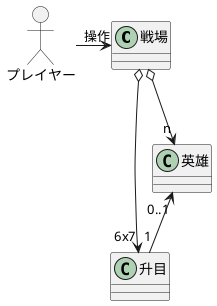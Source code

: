 @startuml
allow_mixing
class "戦場" as Entity {
}

class "升目" as Square {
}

class "英雄" as Hero {
}

Actor "プレイヤー" as Player
Player "操作" -> Entity
Entity  o--> "n" Hero
Entity  o--> "6x7" Square
Hero "0..1" <-- "1" Square
@enduml